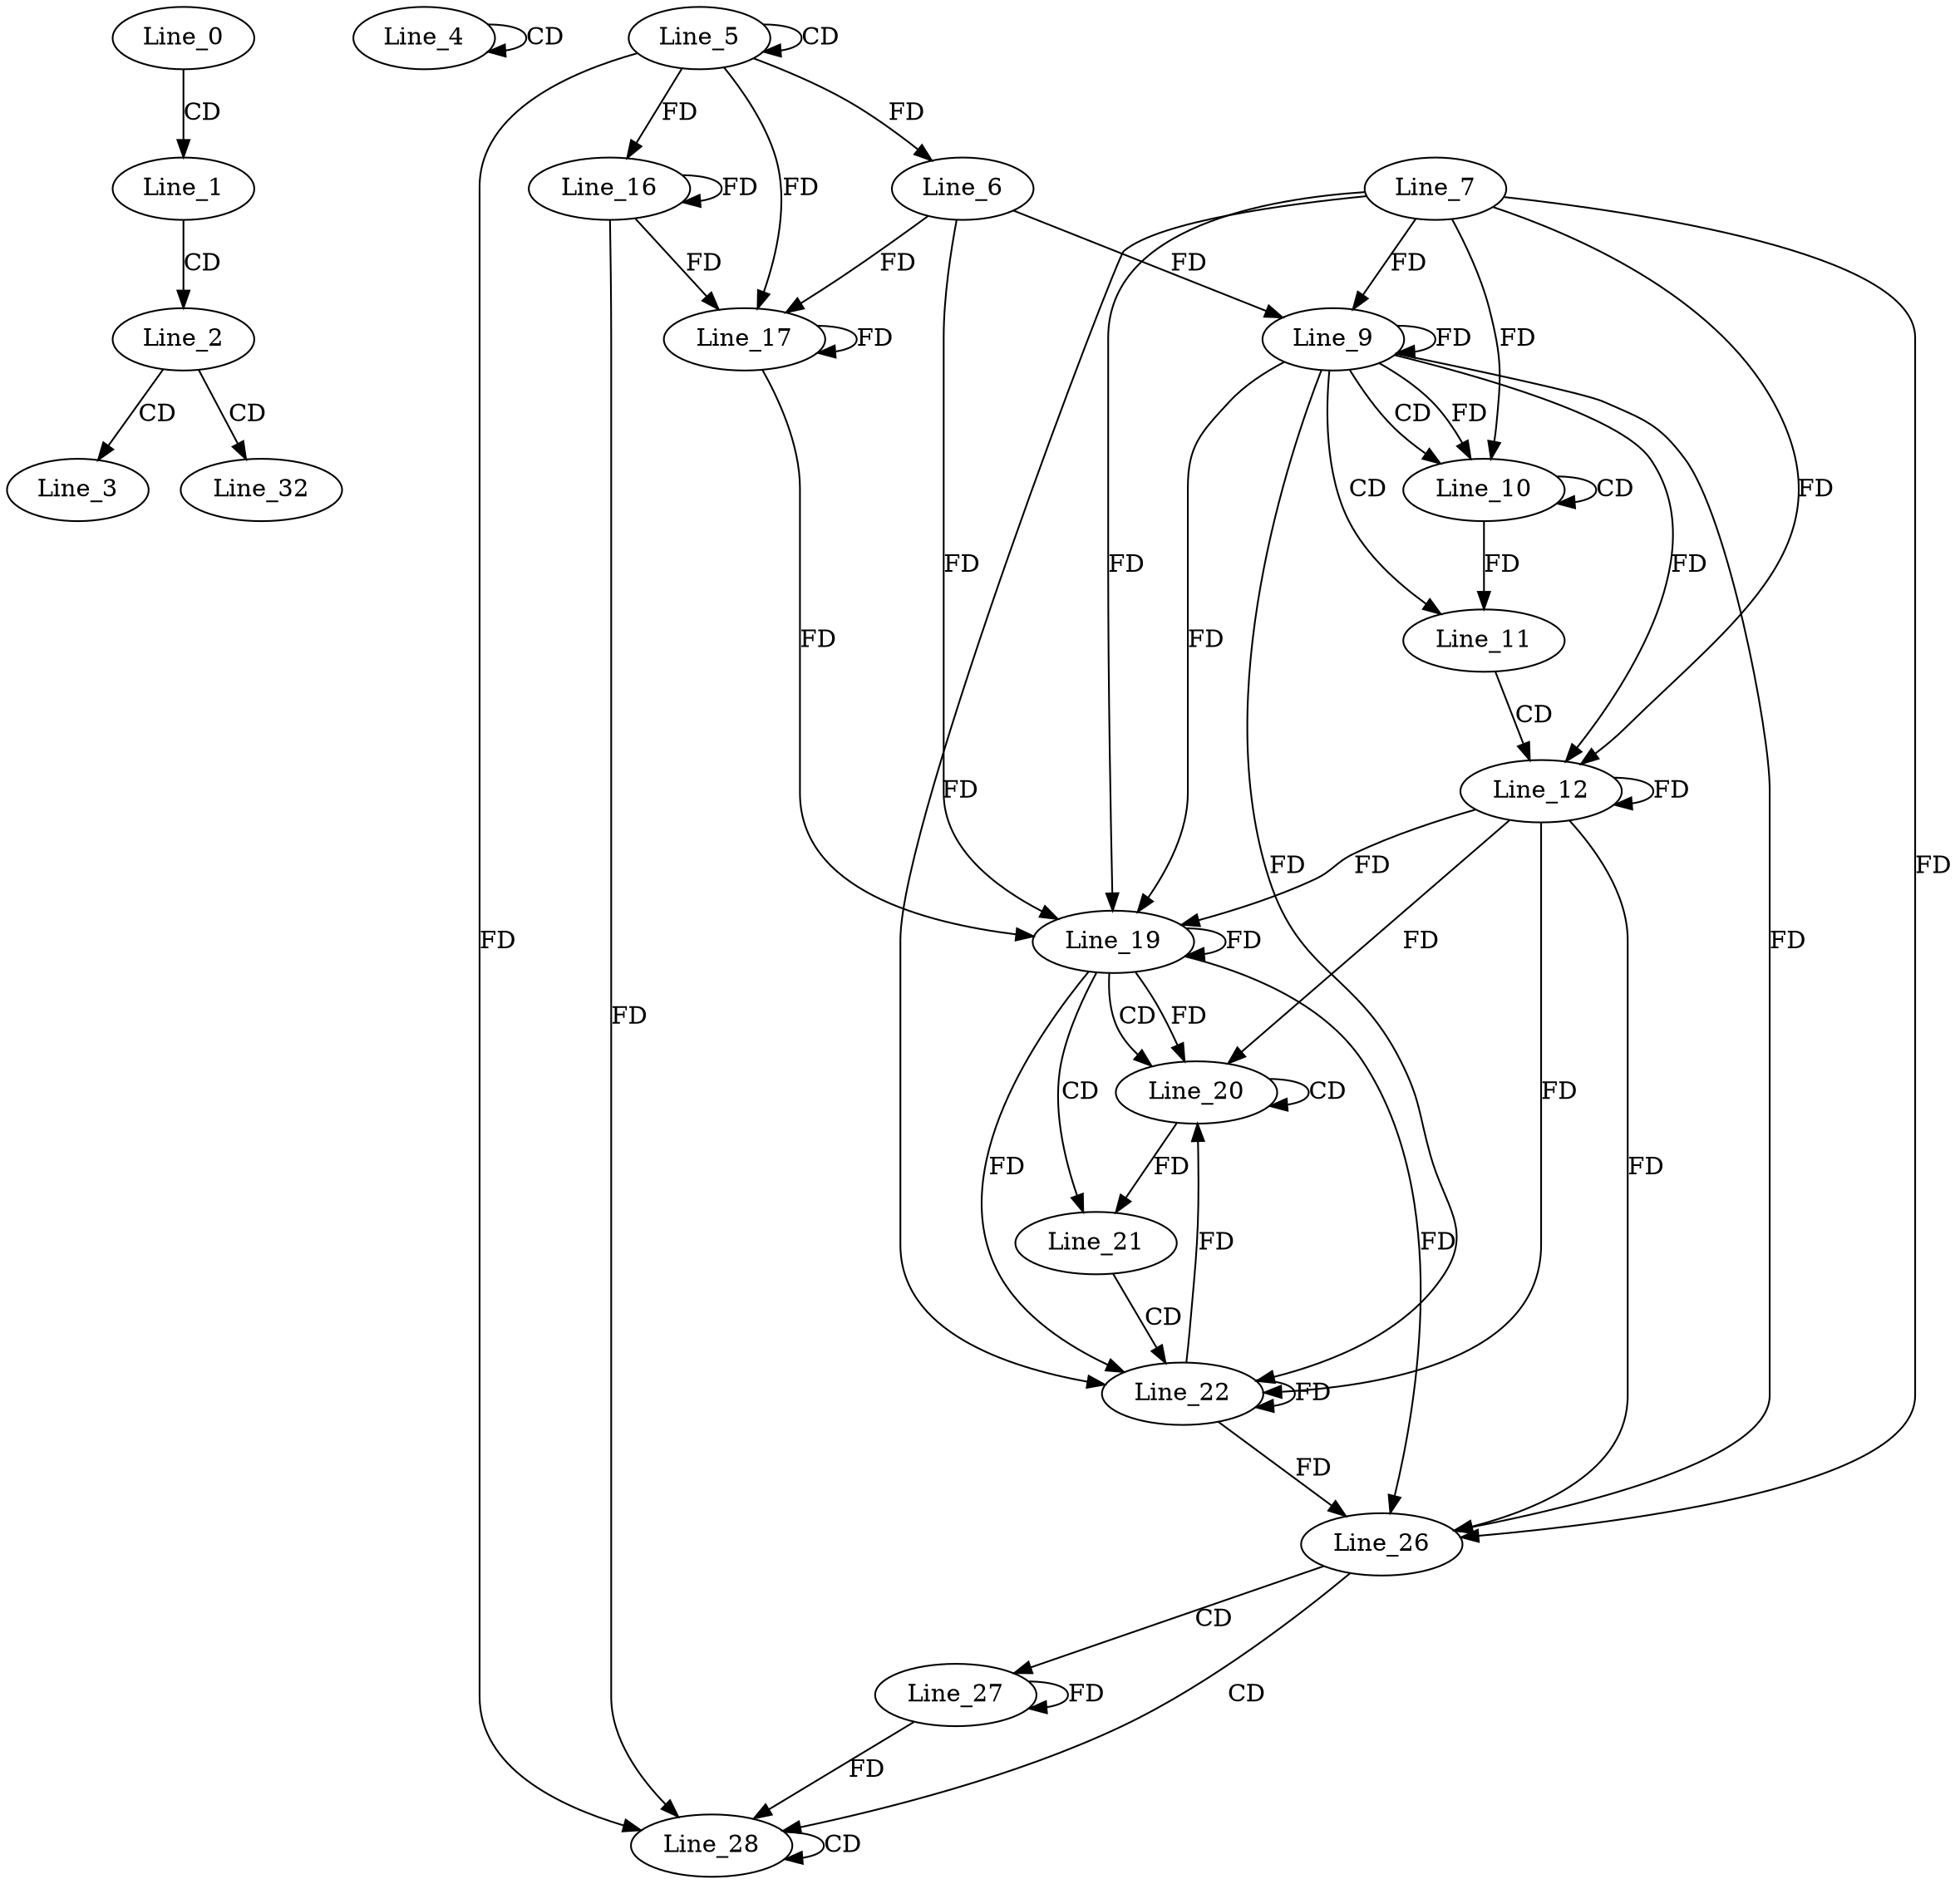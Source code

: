 digraph G {
  Line_0;
  Line_1;
  Line_2;
  Line_3;
  Line_4;
  Line_4;
  Line_5;
  Line_5;
  Line_6;
  Line_9;
  Line_7;
  Line_9;
  Line_6;
  Line_9;
  Line_10;
  Line_10;
  Line_11;
  Line_12;
  Line_12;
  Line_12;
  Line_12;
  Line_16;
  Line_16;
  Line_17;
  Line_17;
  Line_19;
  Line_19;
  Line_19;
  Line_20;
  Line_20;
  Line_21;
  Line_22;
  Line_22;
  Line_22;
  Line_22;
  Line_22;
  Line_26;
  Line_27;
  Line_27;
  Line_28;
  Line_28;
  Line_32;
  Line_0 -> Line_1 [ label="CD" ];
  Line_1 -> Line_2 [ label="CD" ];
  Line_2 -> Line_3 [ label="CD" ];
  Line_4 -> Line_4 [ label="CD" ];
  Line_5 -> Line_5 [ label="CD" ];
  Line_5 -> Line_6 [ label="FD" ];
  Line_9 -> Line_9 [ label="FD" ];
  Line_7 -> Line_9 [ label="FD" ];
  Line_6 -> Line_9 [ label="FD" ];
  Line_9 -> Line_10 [ label="CD" ];
  Line_10 -> Line_10 [ label="CD" ];
  Line_9 -> Line_10 [ label="FD" ];
  Line_7 -> Line_10 [ label="FD" ];
  Line_9 -> Line_11 [ label="CD" ];
  Line_10 -> Line_11 [ label="FD" ];
  Line_11 -> Line_12 [ label="CD" ];
  Line_9 -> Line_12 [ label="FD" ];
  Line_12 -> Line_12 [ label="FD" ];
  Line_7 -> Line_12 [ label="FD" ];
  Line_5 -> Line_16 [ label="FD" ];
  Line_16 -> Line_16 [ label="FD" ];
  Line_6 -> Line_17 [ label="FD" ];
  Line_17 -> Line_17 [ label="FD" ];
  Line_5 -> Line_17 [ label="FD" ];
  Line_16 -> Line_17 [ label="FD" ];
  Line_19 -> Line_19 [ label="FD" ];
  Line_9 -> Line_19 [ label="FD" ];
  Line_12 -> Line_19 [ label="FD" ];
  Line_7 -> Line_19 [ label="FD" ];
  Line_6 -> Line_19 [ label="FD" ];
  Line_17 -> Line_19 [ label="FD" ];
  Line_19 -> Line_20 [ label="CD" ];
  Line_20 -> Line_20 [ label="CD" ];
  Line_19 -> Line_20 [ label="FD" ];
  Line_12 -> Line_20 [ label="FD" ];
  Line_19 -> Line_21 [ label="CD" ];
  Line_20 -> Line_21 [ label="FD" ];
  Line_21 -> Line_22 [ label="CD" ];
  Line_19 -> Line_22 [ label="FD" ];
  Line_22 -> Line_22 [ label="FD" ];
  Line_9 -> Line_22 [ label="FD" ];
  Line_12 -> Line_22 [ label="FD" ];
  Line_7 -> Line_22 [ label="FD" ];
  Line_19 -> Line_26 [ label="FD" ];
  Line_22 -> Line_26 [ label="FD" ];
  Line_9 -> Line_26 [ label="FD" ];
  Line_12 -> Line_26 [ label="FD" ];
  Line_7 -> Line_26 [ label="FD" ];
  Line_26 -> Line_27 [ label="CD" ];
  Line_27 -> Line_27 [ label="FD" ];
  Line_26 -> Line_28 [ label="CD" ];
  Line_28 -> Line_28 [ label="CD" ];
  Line_5 -> Line_28 [ label="FD" ];
  Line_16 -> Line_28 [ label="FD" ];
  Line_27 -> Line_28 [ label="FD" ];
  Line_2 -> Line_32 [ label="CD" ];
  Line_22 -> Line_20 [ label="FD" ];
}

